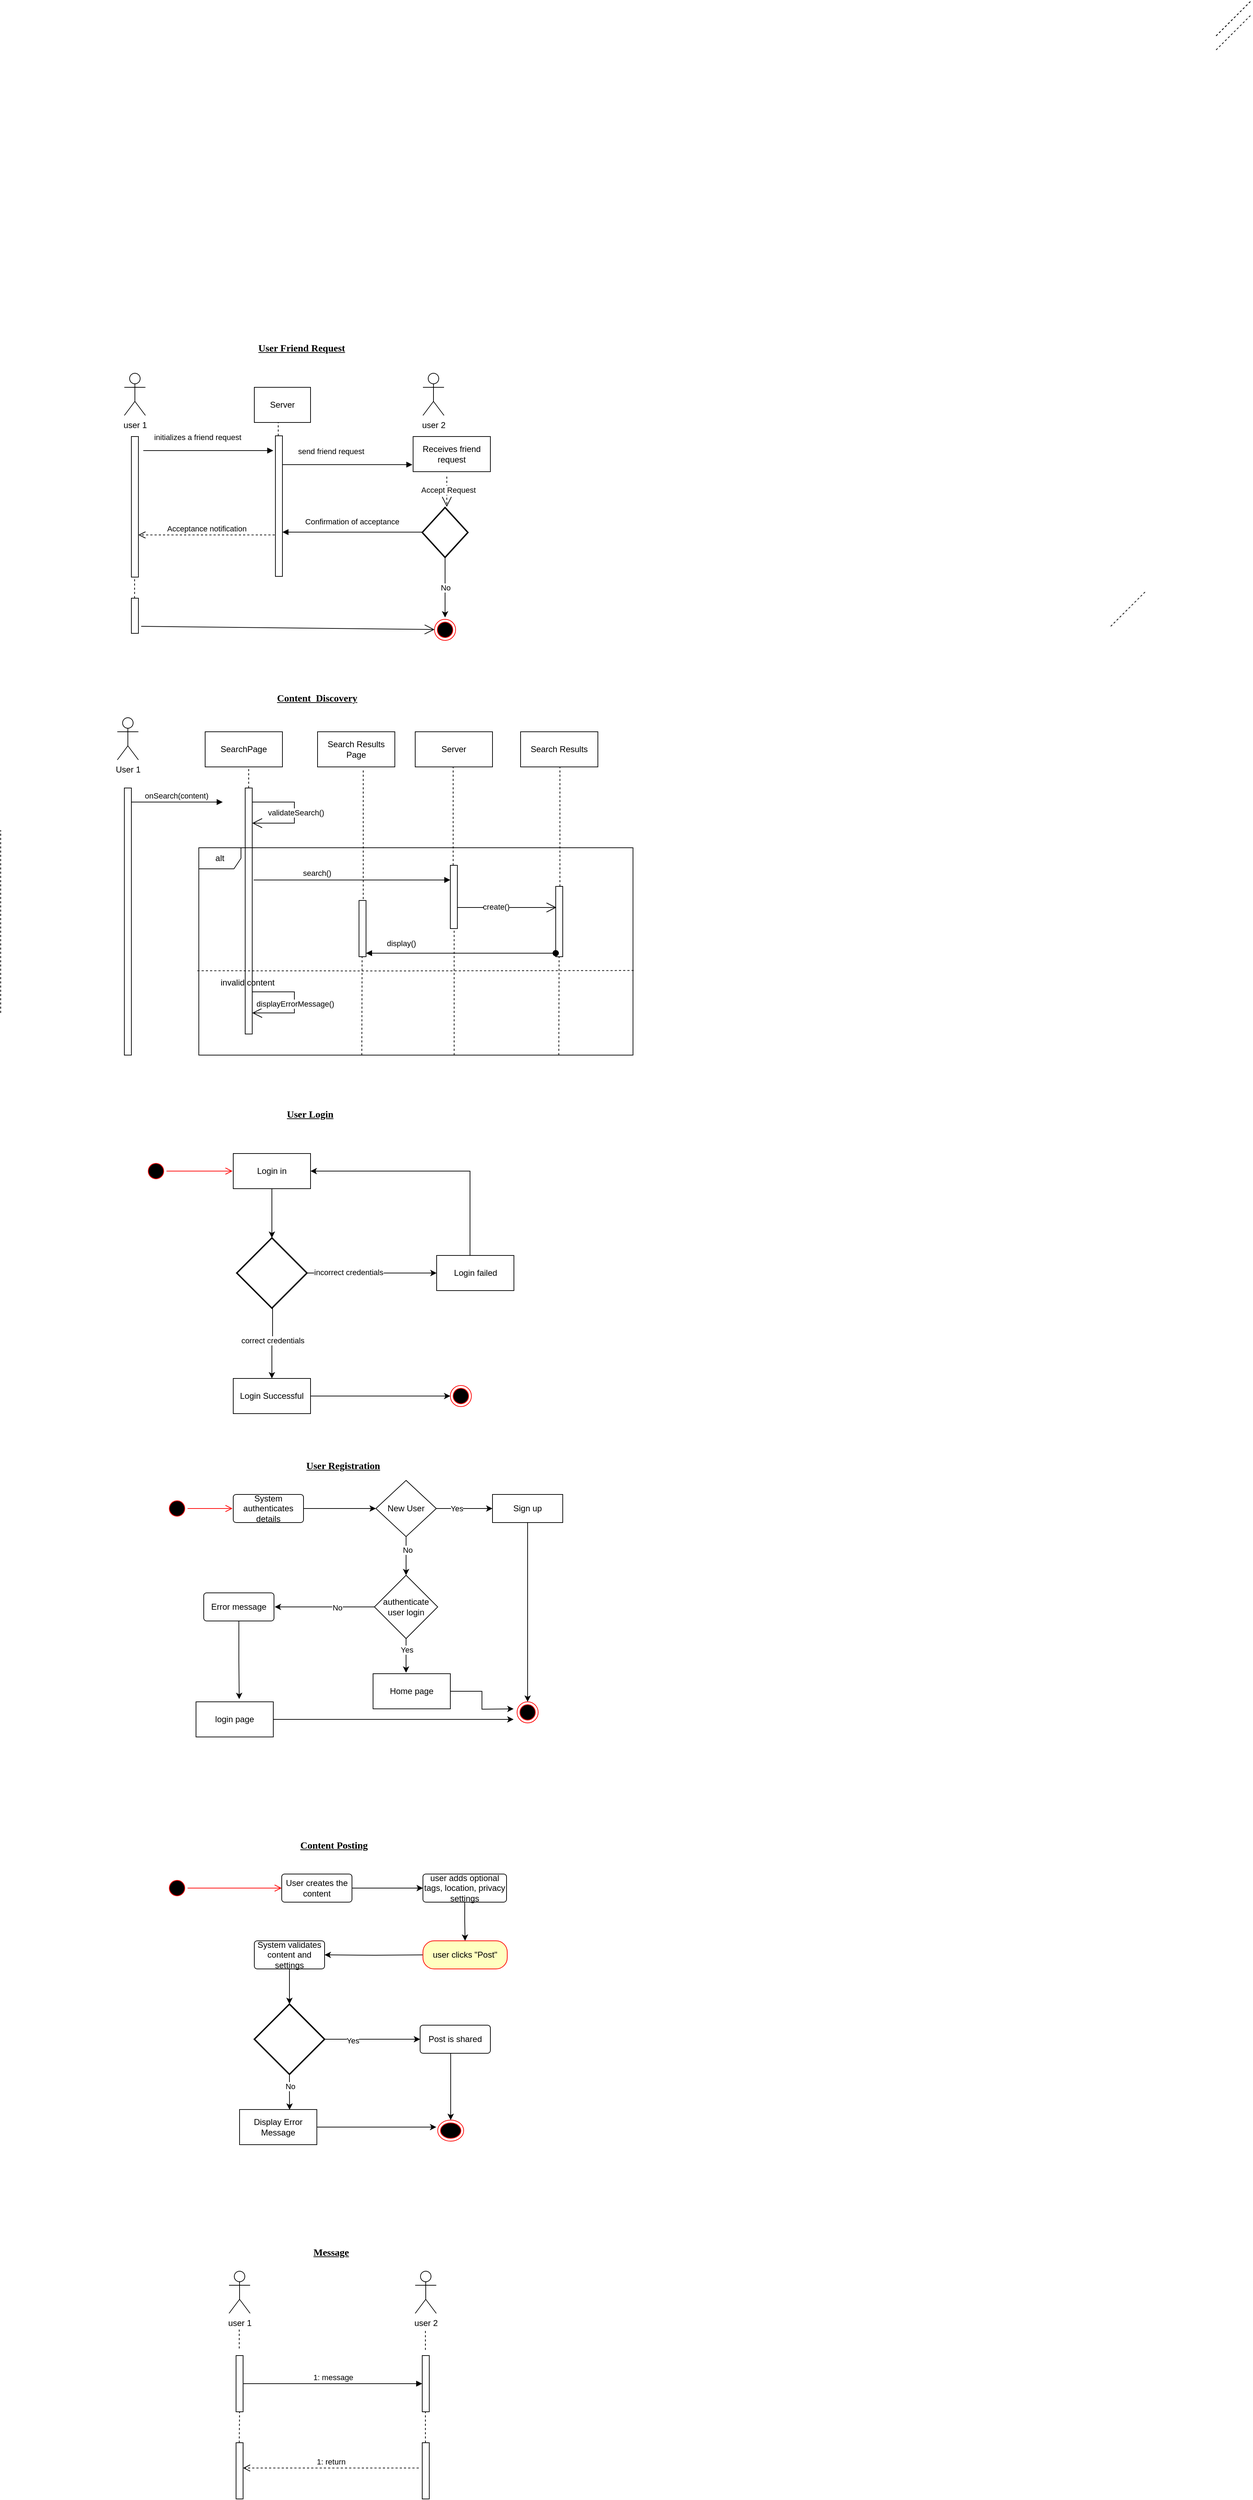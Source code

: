 <mxfile version="21.8.2" type="device">
  <diagram name="Page-1" id="k2Dj_frpBRqKJr_91Xw7">
    <mxGraphModel dx="880" dy="1578" grid="1" gridSize="10" guides="1" tooltips="1" connect="1" arrows="1" fold="1" page="1" pageScale="1" pageWidth="850" pageHeight="1100" math="0" shadow="0">
      <root>
        <mxCell id="0" />
        <mxCell id="1" parent="0" />
        <mxCell id="GFGAYdgl72mIqywiIJQ8-1" value="" style="html=1;points=[[0,0,0,0,5],[0,1,0,0,-5],[1,0,0,0,5],[1,1,0,0,-5]];perimeter=orthogonalPerimeter;outlineConnect=0;targetShapes=umlLifeline;portConstraint=eastwest;newEdgeStyle={&quot;curved&quot;:0,&quot;rounded&quot;:0};" parent="1" vertex="1">
          <mxGeometry x="216" y="210" width="10" height="200" as="geometry" />
        </mxCell>
        <mxCell id="GFGAYdgl72mIqywiIJQ8-2" value="onSearch(content)" style="html=1;verticalAlign=bottom;endArrow=block;curved=0;rounded=0;" parent="1" edge="1">
          <mxGeometry x="-0.015" relative="1" as="geometry">
            <mxPoint x="216" y="730" as="sourcePoint" />
            <mxPoint x="346" y="730" as="targetPoint" />
            <mxPoint as="offset" />
          </mxGeometry>
        </mxCell>
        <mxCell id="GFGAYdgl72mIqywiIJQ8-3" value="Acceptance notification" style="html=1;verticalAlign=bottom;endArrow=open;dashed=1;endSize=8;curved=0;rounded=0;" parent="1" target="GFGAYdgl72mIqywiIJQ8-1" edge="1">
          <mxGeometry relative="1" as="geometry">
            <mxPoint x="350" y="270" as="targetPoint" />
            <mxPoint x="420" y="350" as="sourcePoint" />
          </mxGeometry>
        </mxCell>
        <mxCell id="GFGAYdgl72mIqywiIJQ8-4" value="" style="html=1;points=[[0,0,0,0,5],[0,1,0,0,-5],[1,0,0,0,5],[1,1,0,0,-5]];perimeter=orthogonalPerimeter;outlineConnect=0;targetShapes=umlLifeline;portConstraint=eastwest;newEdgeStyle={&quot;curved&quot;:0,&quot;rounded&quot;:0};" parent="1" vertex="1">
          <mxGeometry x="421" y="209" width="10" height="200" as="geometry" />
        </mxCell>
        <mxCell id="GFGAYdgl72mIqywiIJQ8-5" value="" style="html=1;points=[[0,0,0,0,5],[0,1,0,0,-5],[1,0,0,0,5],[1,1,0,0,-5]];perimeter=orthogonalPerimeter;outlineConnect=0;targetShapes=umlLifeline;portConstraint=eastwest;newEdgeStyle={&quot;curved&quot;:0,&quot;rounded&quot;:0};" parent="1" vertex="1">
          <mxGeometry x="206" y="710" width="10" height="380" as="geometry" />
        </mxCell>
        <mxCell id="GFGAYdgl72mIqywiIJQ8-6" value="initializes a friend request" style="html=1;verticalAlign=bottom;endArrow=block;curved=0;rounded=0;" parent="1" edge="1">
          <mxGeometry x="-0.168" y="10" relative="1" as="geometry">
            <mxPoint x="233" y="230" as="sourcePoint" />
            <mxPoint x="418" y="230" as="targetPoint" />
            <mxPoint as="offset" />
          </mxGeometry>
        </mxCell>
        <mxCell id="GFGAYdgl72mIqywiIJQ8-7" value="user 1" style="shape=umlActor;verticalLabelPosition=bottom;verticalAlign=top;html=1;" parent="1" vertex="1">
          <mxGeometry x="206" y="120" width="30" height="60" as="geometry" />
        </mxCell>
        <mxCell id="GFGAYdgl72mIqywiIJQ8-8" value="user 2" style="shape=umlActor;verticalLabelPosition=bottom;verticalAlign=top;html=1;" parent="1" vertex="1">
          <mxGeometry x="631" y="120" width="30" height="60" as="geometry" />
        </mxCell>
        <mxCell id="GFGAYdgl72mIqywiIJQ8-10" value="send friend request" style="html=1;verticalAlign=bottom;endArrow=block;curved=0;rounded=0;" parent="1" edge="1">
          <mxGeometry x="-0.254" y="10" relative="1" as="geometry">
            <mxPoint x="431" y="250" as="sourcePoint" />
            <mxPoint x="616" y="250" as="targetPoint" />
            <mxPoint as="offset" />
          </mxGeometry>
        </mxCell>
        <mxCell id="GFGAYdgl72mIqywiIJQ8-13" value="Receives friend request" style="html=1;whiteSpace=wrap;" parent="1" vertex="1">
          <mxGeometry x="617" y="210" width="110" height="50" as="geometry" />
        </mxCell>
        <mxCell id="GFGAYdgl72mIqywiIJQ8-15" value="" style="endArrow=open;endSize=12;dashed=1;html=1;rounded=0;exitX=0.436;exitY=1.14;exitDx=0;exitDy=0;exitPerimeter=0;" parent="1" source="GFGAYdgl72mIqywiIJQ8-13" edge="1">
          <mxGeometry x="0.07" y="-5" width="160" relative="1" as="geometry">
            <mxPoint x="617" y="290" as="sourcePoint" />
            <mxPoint x="665" y="310" as="targetPoint" />
            <mxPoint as="offset" />
          </mxGeometry>
        </mxCell>
        <mxCell id="GFGAYdgl72mIqywiIJQ8-17" value="Accept Request" style="edgeLabel;html=1;align=center;verticalAlign=middle;resizable=0;points=[];" parent="GFGAYdgl72mIqywiIJQ8-15" vertex="1" connectable="0">
          <mxGeometry x="-0.116" y="2" relative="1" as="geometry">
            <mxPoint as="offset" />
          </mxGeometry>
        </mxCell>
        <mxCell id="GFGAYdgl72mIqywiIJQ8-28" value="" style="edgeStyle=orthogonalEdgeStyle;rounded=0;orthogonalLoop=1;jettySize=auto;html=1;" parent="1" source="GFGAYdgl72mIqywiIJQ8-16" edge="1">
          <mxGeometry relative="1" as="geometry">
            <mxPoint x="662.5" y="467.5" as="targetPoint" />
          </mxGeometry>
        </mxCell>
        <mxCell id="GFGAYdgl72mIqywiIJQ8-29" value="No" style="edgeLabel;html=1;align=center;verticalAlign=middle;resizable=0;points=[];" parent="GFGAYdgl72mIqywiIJQ8-28" vertex="1" connectable="0">
          <mxGeometry x="0.013" relative="1" as="geometry">
            <mxPoint as="offset" />
          </mxGeometry>
        </mxCell>
        <mxCell id="GFGAYdgl72mIqywiIJQ8-16" value="" style="strokeWidth=2;html=1;shape=mxgraph.flowchart.decision;whiteSpace=wrap;" parent="1" vertex="1">
          <mxGeometry x="630" y="311" width="65" height="71" as="geometry" />
        </mxCell>
        <mxCell id="GFGAYdgl72mIqywiIJQ8-18" value="Confirmation of acceptance" style="html=1;verticalAlign=bottom;endArrow=block;curved=0;rounded=0;" parent="1" edge="1">
          <mxGeometry x="0.01" y="-6" relative="1" as="geometry">
            <mxPoint x="631" y="346" as="sourcePoint" />
            <mxPoint x="431" y="346" as="targetPoint" />
            <mxPoint as="offset" />
          </mxGeometry>
        </mxCell>
        <mxCell id="GFGAYdgl72mIqywiIJQ8-30" value="Server" style="html=1;whiteSpace=wrap;" parent="1" vertex="1">
          <mxGeometry x="391" y="140" width="80" height="50" as="geometry" />
        </mxCell>
        <mxCell id="GFGAYdgl72mIqywiIJQ8-31" value="User 1" style="shape=umlActor;verticalLabelPosition=bottom;verticalAlign=top;html=1;" parent="1" vertex="1">
          <mxGeometry x="196" y="610" width="30" height="60" as="geometry" />
        </mxCell>
        <mxCell id="GFGAYdgl72mIqywiIJQ8-32" value="" style="html=1;points=[[0,0,0,0,5],[0,1,0,0,-5],[1,0,0,0,5],[1,1,0,0,-5]];perimeter=orthogonalPerimeter;outlineConnect=0;targetShapes=umlLifeline;portConstraint=eastwest;newEdgeStyle={&quot;curved&quot;:0,&quot;rounded&quot;:0};" parent="1" vertex="1">
          <mxGeometry x="378" y="710" width="10" height="350" as="geometry" />
        </mxCell>
        <mxCell id="GFGAYdgl72mIqywiIJQ8-33" value="" style="endArrow=open;endFill=1;endSize=12;html=1;rounded=0;" parent="1" source="GFGAYdgl72mIqywiIJQ8-32" target="GFGAYdgl72mIqywiIJQ8-32" edge="1">
          <mxGeometry width="160" relative="1" as="geometry">
            <mxPoint x="478" y="740" as="sourcePoint" />
            <mxPoint x="398" y="760" as="targetPoint" />
            <Array as="points">
              <mxPoint x="448" y="730" />
              <mxPoint x="448" y="760" />
            </Array>
          </mxGeometry>
        </mxCell>
        <mxCell id="g_V5Qm2-KfCFKTiSNF6y-1" value="validateSearch()" style="edgeLabel;html=1;align=center;verticalAlign=middle;resizable=0;points=[];" vertex="1" connectable="0" parent="GFGAYdgl72mIqywiIJQ8-33">
          <mxGeometry y="2" relative="1" as="geometry">
            <mxPoint as="offset" />
          </mxGeometry>
        </mxCell>
        <mxCell id="GFGAYdgl72mIqywiIJQ8-34" value="SearchPage" style="html=1;whiteSpace=wrap;" parent="1" vertex="1">
          <mxGeometry x="321" y="630" width="110" height="50" as="geometry" />
        </mxCell>
        <mxCell id="GFGAYdgl72mIqywiIJQ8-35" value="alt" style="shape=umlFrame;whiteSpace=wrap;html=1;pointerEvents=0;" parent="1" vertex="1">
          <mxGeometry x="312" y="795" width="618" height="295" as="geometry" />
        </mxCell>
        <mxCell id="GFGAYdgl72mIqywiIJQ8-36" value="Search Results Page" style="html=1;whiteSpace=wrap;" parent="1" vertex="1">
          <mxGeometry x="481" y="630" width="110" height="50" as="geometry" />
        </mxCell>
        <mxCell id="GFGAYdgl72mIqywiIJQ8-37" value="Server" style="html=1;whiteSpace=wrap;" parent="1" vertex="1">
          <mxGeometry x="620" y="630" width="110" height="50" as="geometry" />
        </mxCell>
        <mxCell id="GFGAYdgl72mIqywiIJQ8-38" value="Search Results" style="html=1;whiteSpace=wrap;" parent="1" vertex="1">
          <mxGeometry x="770" y="630" width="110" height="50" as="geometry" />
        </mxCell>
        <mxCell id="GFGAYdgl72mIqywiIJQ8-39" value="" style="html=1;points=[[0,0,0,0,5],[0,1,0,0,-5],[1,0,0,0,5],[1,1,0,0,-5]];perimeter=orthogonalPerimeter;outlineConnect=0;targetShapes=umlLifeline;portConstraint=eastwest;newEdgeStyle={&quot;curved&quot;:0,&quot;rounded&quot;:0};" parent="1" vertex="1">
          <mxGeometry x="540" y="870" width="10" height="80" as="geometry" />
        </mxCell>
        <mxCell id="GFGAYdgl72mIqywiIJQ8-40" value="" style="html=1;points=[[0,0,0,0,5],[0,1,0,0,-5],[1,0,0,0,5],[1,1,0,0,-5]];perimeter=orthogonalPerimeter;outlineConnect=0;targetShapes=umlLifeline;portConstraint=eastwest;newEdgeStyle={&quot;curved&quot;:0,&quot;rounded&quot;:0};" parent="1" vertex="1">
          <mxGeometry x="670" y="820" width="10" height="90" as="geometry" />
        </mxCell>
        <mxCell id="GFGAYdgl72mIqywiIJQ8-41" value="" style="html=1;points=[[0,0,0,0,5],[0,1,0,0,-5],[1,0,0,0,5],[1,1,0,0,-5]];perimeter=orthogonalPerimeter;outlineConnect=0;targetShapes=umlLifeline;portConstraint=eastwest;newEdgeStyle={&quot;curved&quot;:0,&quot;rounded&quot;:0};" parent="1" vertex="1">
          <mxGeometry x="820" y="850" width="10" height="100" as="geometry" />
        </mxCell>
        <mxCell id="GFGAYdgl72mIqywiIJQ8-43" value="" style="endArrow=open;endFill=1;endSize=12;html=1;rounded=0;" parent="1" edge="1">
          <mxGeometry width="160" relative="1" as="geometry">
            <mxPoint x="680" y="880" as="sourcePoint" />
            <mxPoint x="821" y="880" as="targetPoint" />
          </mxGeometry>
        </mxCell>
        <mxCell id="GFGAYdgl72mIqywiIJQ8-45" value="create()" style="edgeLabel;html=1;align=center;verticalAlign=middle;resizable=0;points=[];" parent="GFGAYdgl72mIqywiIJQ8-43" vertex="1" connectable="0">
          <mxGeometry x="-0.22" y="1" relative="1" as="geometry">
            <mxPoint as="offset" />
          </mxGeometry>
        </mxCell>
        <mxCell id="GFGAYdgl72mIqywiIJQ8-47" value="display()" style="html=1;verticalAlign=bottom;startArrow=oval;startFill=1;endArrow=block;startSize=8;curved=0;rounded=0;entryX=1;entryY=1;entryDx=0;entryDy=-5;entryPerimeter=0;exitX=0;exitY=1;exitDx=0;exitDy=-5;exitPerimeter=0;" parent="1" source="GFGAYdgl72mIqywiIJQ8-41" target="GFGAYdgl72mIqywiIJQ8-39" edge="1">
          <mxGeometry x="0.63" y="-5" width="60" relative="1" as="geometry">
            <mxPoint x="810" y="945" as="sourcePoint" />
            <mxPoint x="800" y="949" as="targetPoint" />
            <mxPoint as="offset" />
          </mxGeometry>
        </mxCell>
        <mxCell id="GFGAYdgl72mIqywiIJQ8-48" value="" style="endArrow=open;endFill=1;endSize=12;html=1;rounded=0;" parent="1" edge="1">
          <mxGeometry width="160" relative="1" as="geometry">
            <mxPoint x="388" y="1000" as="sourcePoint" />
            <mxPoint x="388" y="1030" as="targetPoint" />
            <Array as="points">
              <mxPoint x="448" y="1000" />
              <mxPoint x="448" y="1030" />
            </Array>
          </mxGeometry>
        </mxCell>
        <mxCell id="g_V5Qm2-KfCFKTiSNF6y-2" value="displayErrorMessage()" style="edgeLabel;html=1;align=center;verticalAlign=middle;resizable=0;points=[];" vertex="1" connectable="0" parent="GFGAYdgl72mIqywiIJQ8-48">
          <mxGeometry x="0.027" y="1" relative="1" as="geometry">
            <mxPoint as="offset" />
          </mxGeometry>
        </mxCell>
        <mxCell id="GFGAYdgl72mIqywiIJQ8-51" value="" style="endArrow=none;dashed=1;html=1;rounded=0;" parent="1" edge="1">
          <mxGeometry width="50" height="50" relative="1" as="geometry">
            <mxPoint x="1760" y="-340" as="sourcePoint" />
            <mxPoint x="1810" y="-390" as="targetPoint" />
          </mxGeometry>
        </mxCell>
        <mxCell id="GFGAYdgl72mIqywiIJQ8-52" value="" style="endArrow=none;dashed=1;html=1;rounded=0;" parent="1" edge="1">
          <mxGeometry width="50" height="50" relative="1" as="geometry">
            <mxPoint x="1760" y="-360" as="sourcePoint" />
            <mxPoint x="1810" y="-410" as="targetPoint" />
          </mxGeometry>
        </mxCell>
        <mxCell id="GFGAYdgl72mIqywiIJQ8-53" value="" style="endArrow=none;dashed=1;html=1;rounded=0;" parent="1" edge="1">
          <mxGeometry width="50" height="50" relative="1" as="geometry">
            <mxPoint x="1760" y="-360" as="sourcePoint" />
            <mxPoint x="1810" y="-410" as="targetPoint" />
          </mxGeometry>
        </mxCell>
        <mxCell id="GFGAYdgl72mIqywiIJQ8-54" value="" style="endArrow=none;dashed=1;html=1;rounded=0;" parent="1" edge="1">
          <mxGeometry width="50" height="50" relative="1" as="geometry">
            <mxPoint x="1610" y="480" as="sourcePoint" />
            <mxPoint x="1660" y="430" as="targetPoint" />
          </mxGeometry>
        </mxCell>
        <mxCell id="GFGAYdgl72mIqywiIJQ8-55" value="" style="endArrow=none;dashed=1;html=1;rounded=0;exitX=0;exitY=0;exitDx=0;exitDy=5;exitPerimeter=0;" parent="1" edge="1">
          <mxGeometry width="50" height="50" relative="1" as="geometry">
            <mxPoint x="546" y="868" as="sourcePoint" />
            <mxPoint x="546" y="683" as="targetPoint" />
          </mxGeometry>
        </mxCell>
        <mxCell id="GFGAYdgl72mIqywiIJQ8-56" value="" style="endArrow=none;dashed=1;html=1;rounded=0;" parent="1" edge="1">
          <mxGeometry width="50" height="50" relative="1" as="geometry">
            <mxPoint x="30" y="1030" as="sourcePoint" />
            <mxPoint x="30" y="770" as="targetPoint" />
          </mxGeometry>
        </mxCell>
        <mxCell id="GFGAYdgl72mIqywiIJQ8-57" value="" style="endArrow=none;dashed=1;html=1;rounded=0;" parent="1" edge="1">
          <mxGeometry width="50" height="50" relative="1" as="geometry">
            <mxPoint x="674" y="820" as="sourcePoint" />
            <mxPoint x="674" y="680" as="targetPoint" />
          </mxGeometry>
        </mxCell>
        <mxCell id="GFGAYdgl72mIqywiIJQ8-58" value="" style="endArrow=none;dashed=1;html=1;rounded=0;" parent="1" edge="1">
          <mxGeometry width="50" height="50" relative="1" as="geometry">
            <mxPoint x="826" y="850" as="sourcePoint" />
            <mxPoint x="826" y="680" as="targetPoint" />
          </mxGeometry>
        </mxCell>
        <mxCell id="GFGAYdgl72mIqywiIJQ8-59" value="" style="endArrow=none;dashed=1;html=1;rounded=0;entryX=1.004;entryY=0.592;entryDx=0;entryDy=0;entryPerimeter=0;" parent="1" target="GFGAYdgl72mIqywiIJQ8-35" edge="1">
          <mxGeometry width="50" height="50" relative="1" as="geometry">
            <mxPoint x="310" y="970" as="sourcePoint" />
            <mxPoint x="850" y="970.365" as="targetPoint" />
            <Array as="points">
              <mxPoint x="580" y="970.25" />
            </Array>
          </mxGeometry>
        </mxCell>
        <mxCell id="GFGAYdgl72mIqywiIJQ8-60" value="" style="endArrow=none;dashed=1;html=1;rounded=0;" parent="1" edge="1">
          <mxGeometry width="50" height="50" relative="1" as="geometry">
            <mxPoint x="544" y="1090" as="sourcePoint" />
            <mxPoint x="544.41" y="950" as="targetPoint" />
          </mxGeometry>
        </mxCell>
        <mxCell id="GFGAYdgl72mIqywiIJQ8-61" value="" style="endArrow=none;dashed=1;html=1;rounded=0;" parent="1" edge="1">
          <mxGeometry width="50" height="50" relative="1" as="geometry">
            <mxPoint x="824.41" y="1090" as="sourcePoint" />
            <mxPoint x="824.82" y="950" as="targetPoint" />
          </mxGeometry>
        </mxCell>
        <mxCell id="GFGAYdgl72mIqywiIJQ8-63" value="" style="endArrow=none;dashed=1;html=1;rounded=0;" parent="1" edge="1">
          <mxGeometry width="50" height="50" relative="1" as="geometry">
            <mxPoint x="675.41" y="1090" as="sourcePoint" />
            <mxPoint x="675.41" y="910" as="targetPoint" />
          </mxGeometry>
        </mxCell>
        <mxCell id="GFGAYdgl72mIqywiIJQ8-64" value="search()" style="html=1;verticalAlign=bottom;endArrow=block;curved=0;rounded=0;exitX=1.2;exitY=0.371;exitDx=0;exitDy=0;exitPerimeter=0;" parent="1" edge="1">
          <mxGeometry x="-0.357" y="1" width="80" relative="1" as="geometry">
            <mxPoint x="390.0" y="840.85" as="sourcePoint" />
            <mxPoint x="670" y="840.85" as="targetPoint" />
            <mxPoint as="offset" />
          </mxGeometry>
        </mxCell>
        <mxCell id="GFGAYdgl72mIqywiIJQ8-65" value="" style="endArrow=none;dashed=1;html=1;rounded=0;" parent="1" edge="1">
          <mxGeometry width="50" height="50" relative="1" as="geometry">
            <mxPoint x="383" y="710" as="sourcePoint" />
            <mxPoint x="383" y="680" as="targetPoint" />
          </mxGeometry>
        </mxCell>
        <mxCell id="GFGAYdgl72mIqywiIJQ8-66" value="" style="endArrow=none;dashed=1;html=1;rounded=0;" parent="1" edge="1">
          <mxGeometry width="50" height="50" relative="1" as="geometry">
            <mxPoint x="425" y="209" as="sourcePoint" />
            <mxPoint x="425" y="190" as="targetPoint" />
          </mxGeometry>
        </mxCell>
        <mxCell id="GFGAYdgl72mIqywiIJQ8-67" value="" style="ellipse;html=1;shape=endState;fillColor=#000000;strokeColor=#ff0000;" parent="1" vertex="1">
          <mxGeometry x="647.5" y="470" width="30" height="30" as="geometry" />
        </mxCell>
        <mxCell id="GFGAYdgl72mIqywiIJQ8-68" value="" style="html=1;points=[[0,0,0,0,5],[0,1,0,0,-5],[1,0,0,0,5],[1,1,0,0,-5]];perimeter=orthogonalPerimeter;outlineConnect=0;targetShapes=umlLifeline;portConstraint=eastwest;newEdgeStyle={&quot;curved&quot;:0,&quot;rounded&quot;:0};" parent="1" vertex="1">
          <mxGeometry x="216" y="440" width="10" height="50" as="geometry" />
        </mxCell>
        <mxCell id="GFGAYdgl72mIqywiIJQ8-69" value="" style="endArrow=none;dashed=1;html=1;rounded=0;" parent="1" source="GFGAYdgl72mIqywiIJQ8-68" edge="1">
          <mxGeometry width="50" height="50" relative="1" as="geometry">
            <mxPoint x="220.58" y="429" as="sourcePoint" />
            <mxPoint x="220.58" y="410" as="targetPoint" />
          </mxGeometry>
        </mxCell>
        <mxCell id="GFGAYdgl72mIqywiIJQ8-70" value="" style="endArrow=open;endFill=1;endSize=12;html=1;rounded=0;" parent="1" edge="1">
          <mxGeometry width="160" relative="1" as="geometry">
            <mxPoint x="230" y="480" as="sourcePoint" />
            <mxPoint x="647.5" y="484.58" as="targetPoint" />
          </mxGeometry>
        </mxCell>
        <mxCell id="GFGAYdgl72mIqywiIJQ8-74" value="" style="ellipse;html=1;shape=startState;fillColor=#000000;strokeColor=#ff0000;" parent="1" vertex="1">
          <mxGeometry x="236" y="1240" width="30" height="30" as="geometry" />
        </mxCell>
        <mxCell id="GFGAYdgl72mIqywiIJQ8-75" value="" style="edgeStyle=orthogonalEdgeStyle;html=1;verticalAlign=bottom;endArrow=open;endSize=8;strokeColor=#ff0000;rounded=0;" parent="1" source="GFGAYdgl72mIqywiIJQ8-74" edge="1">
          <mxGeometry relative="1" as="geometry">
            <mxPoint x="360" y="1255" as="targetPoint" />
          </mxGeometry>
        </mxCell>
        <mxCell id="GFGAYdgl72mIqywiIJQ8-80" style="edgeStyle=orthogonalEdgeStyle;rounded=0;orthogonalLoop=1;jettySize=auto;html=1;" parent="1" source="GFGAYdgl72mIqywiIJQ8-76" target="GFGAYdgl72mIqywiIJQ8-79" edge="1">
          <mxGeometry relative="1" as="geometry" />
        </mxCell>
        <mxCell id="GFGAYdgl72mIqywiIJQ8-76" value="Login in" style="html=1;whiteSpace=wrap;" parent="1" vertex="1">
          <mxGeometry x="361" y="1230" width="110" height="50" as="geometry" />
        </mxCell>
        <mxCell id="GFGAYdgl72mIqywiIJQ8-82" style="edgeStyle=orthogonalEdgeStyle;rounded=0;orthogonalLoop=1;jettySize=auto;html=1;entryX=0;entryY=0.5;entryDx=0;entryDy=0;" parent="1" source="GFGAYdgl72mIqywiIJQ8-79" target="GFGAYdgl72mIqywiIJQ8-81" edge="1">
          <mxGeometry relative="1" as="geometry" />
        </mxCell>
        <mxCell id="GFGAYdgl72mIqywiIJQ8-95" value="incorrect credentials" style="edgeLabel;html=1;align=center;verticalAlign=middle;resizable=0;points=[];" parent="GFGAYdgl72mIqywiIJQ8-82" vertex="1" connectable="0">
          <mxGeometry x="-0.362" y="1" relative="1" as="geometry">
            <mxPoint as="offset" />
          </mxGeometry>
        </mxCell>
        <mxCell id="GFGAYdgl72mIqywiIJQ8-84" style="edgeStyle=orthogonalEdgeStyle;rounded=0;orthogonalLoop=1;jettySize=auto;html=1;entryX=0.5;entryY=0;entryDx=0;entryDy=0;" parent="1" target="GFGAYdgl72mIqywiIJQ8-83" edge="1">
          <mxGeometry relative="1" as="geometry">
            <mxPoint x="416" y="1450" as="sourcePoint" />
            <Array as="points">
              <mxPoint x="417" y="1450" />
              <mxPoint x="417" y="1500" />
              <mxPoint x="416" y="1500" />
            </Array>
          </mxGeometry>
        </mxCell>
        <mxCell id="GFGAYdgl72mIqywiIJQ8-96" value="correct credentials" style="edgeLabel;html=1;align=center;verticalAlign=middle;resizable=0;points=[];" parent="GFGAYdgl72mIqywiIJQ8-84" vertex="1" connectable="0">
          <mxGeometry x="-0.091" relative="1" as="geometry">
            <mxPoint as="offset" />
          </mxGeometry>
        </mxCell>
        <mxCell id="GFGAYdgl72mIqywiIJQ8-79" value="" style="strokeWidth=2;html=1;shape=mxgraph.flowchart.decision;whiteSpace=wrap;" parent="1" vertex="1">
          <mxGeometry x="366" y="1350" width="100" height="100" as="geometry" />
        </mxCell>
        <mxCell id="GFGAYdgl72mIqywiIJQ8-94" style="edgeStyle=orthogonalEdgeStyle;rounded=0;orthogonalLoop=1;jettySize=auto;html=1;entryX=1;entryY=0.5;entryDx=0;entryDy=0;exitX=0.5;exitY=0;exitDx=0;exitDy=0;" parent="1" target="GFGAYdgl72mIqywiIJQ8-76" edge="1">
          <mxGeometry relative="1" as="geometry">
            <mxPoint x="503" y="1255" as="targetPoint" />
            <mxPoint x="737.5" y="1375" as="sourcePoint" />
            <Array as="points">
              <mxPoint x="695" y="1375" />
              <mxPoint x="695" y="1398" />
              <mxPoint x="698" y="1398" />
              <mxPoint x="698" y="1255" />
            </Array>
          </mxGeometry>
        </mxCell>
        <mxCell id="GFGAYdgl72mIqywiIJQ8-81" value="Login failed" style="html=1;whiteSpace=wrap;" parent="1" vertex="1">
          <mxGeometry x="650.5" y="1375" width="110" height="50" as="geometry" />
        </mxCell>
        <mxCell id="GFGAYdgl72mIqywiIJQ8-86" style="edgeStyle=orthogonalEdgeStyle;rounded=0;orthogonalLoop=1;jettySize=auto;html=1;entryX=0;entryY=0.5;entryDx=0;entryDy=0;" parent="1" source="GFGAYdgl72mIqywiIJQ8-83" target="GFGAYdgl72mIqywiIJQ8-85" edge="1">
          <mxGeometry relative="1" as="geometry" />
        </mxCell>
        <mxCell id="GFGAYdgl72mIqywiIJQ8-83" value="Login Successful" style="html=1;whiteSpace=wrap;" parent="1" vertex="1">
          <mxGeometry x="361" y="1550" width="110" height="50" as="geometry" />
        </mxCell>
        <mxCell id="GFGAYdgl72mIqywiIJQ8-85" value="" style="ellipse;html=1;shape=endState;fillColor=#000000;strokeColor=#ff0000;" parent="1" vertex="1">
          <mxGeometry x="670" y="1560" width="30" height="30" as="geometry" />
        </mxCell>
        <mxCell id="GFGAYdgl72mIqywiIJQ8-97" value="" style="ellipse;html=1;shape=startState;fillColor=#000000;strokeColor=#ff0000;" parent="1" vertex="1">
          <mxGeometry x="266" y="2260" width="30" height="30" as="geometry" />
        </mxCell>
        <mxCell id="GFGAYdgl72mIqywiIJQ8-98" value="" style="edgeStyle=orthogonalEdgeStyle;html=1;verticalAlign=bottom;endArrow=open;endSize=8;strokeColor=#ff0000;rounded=0;entryX=0;entryY=0.5;entryDx=0;entryDy=0;" parent="1" source="GFGAYdgl72mIqywiIJQ8-97" target="GFGAYdgl72mIqywiIJQ8-99" edge="1">
          <mxGeometry relative="1" as="geometry">
            <mxPoint x="410" y="2275" as="targetPoint" />
          </mxGeometry>
        </mxCell>
        <mxCell id="GFGAYdgl72mIqywiIJQ8-103" style="edgeStyle=orthogonalEdgeStyle;rounded=0;orthogonalLoop=1;jettySize=auto;html=1;entryX=0;entryY=0.5;entryDx=0;entryDy=0;" parent="1" source="GFGAYdgl72mIqywiIJQ8-99" target="GFGAYdgl72mIqywiIJQ8-100" edge="1">
          <mxGeometry relative="1" as="geometry" />
        </mxCell>
        <mxCell id="GFGAYdgl72mIqywiIJQ8-99" value="User creates the content" style="rounded=1;arcSize=10;whiteSpace=wrap;html=1;align=center;" parent="1" vertex="1">
          <mxGeometry x="430" y="2255" width="100" height="40" as="geometry" />
        </mxCell>
        <mxCell id="GFGAYdgl72mIqywiIJQ8-109" style="edgeStyle=orthogonalEdgeStyle;rounded=0;orthogonalLoop=1;jettySize=auto;html=1;entryX=0.5;entryY=0;entryDx=0;entryDy=0;" parent="1" source="GFGAYdgl72mIqywiIJQ8-100" target="GFGAYdgl72mIqywiIJQ8-107" edge="1">
          <mxGeometry relative="1" as="geometry" />
        </mxCell>
        <mxCell id="GFGAYdgl72mIqywiIJQ8-100" value="user adds optional tags, location, privacy settings" style="rounded=1;arcSize=10;whiteSpace=wrap;html=1;align=center;" parent="1" vertex="1">
          <mxGeometry x="631" y="2255" width="119" height="40" as="geometry" />
        </mxCell>
        <mxCell id="GFGAYdgl72mIqywiIJQ8-106" style="edgeStyle=orthogonalEdgeStyle;rounded=0;orthogonalLoop=1;jettySize=auto;html=1;entryX=1;entryY=0.5;entryDx=0;entryDy=0;" parent="1" target="GFGAYdgl72mIqywiIJQ8-102" edge="1">
          <mxGeometry relative="1" as="geometry">
            <mxPoint x="635" y="2370.0" as="sourcePoint" />
          </mxGeometry>
        </mxCell>
        <mxCell id="GFGAYdgl72mIqywiIJQ8-102" value="System validates content and settings" style="rounded=1;arcSize=10;whiteSpace=wrap;html=1;align=center;" parent="1" vertex="1">
          <mxGeometry x="391" y="2350" width="100" height="40" as="geometry" />
        </mxCell>
        <mxCell id="GFGAYdgl72mIqywiIJQ8-107" value="user clicks &quot;Post&quot;" style="rounded=1;whiteSpace=wrap;html=1;arcSize=40;fontColor=#000000;fillColor=#ffffc0;strokeColor=#ff0000;" parent="1" vertex="1">
          <mxGeometry x="631" y="2350" width="120" height="40" as="geometry" />
        </mxCell>
        <mxCell id="GFGAYdgl72mIqywiIJQ8-113" style="edgeStyle=orthogonalEdgeStyle;rounded=0;orthogonalLoop=1;jettySize=auto;html=1;entryX=0;entryY=0.5;entryDx=0;entryDy=0;" parent="1" source="GFGAYdgl72mIqywiIJQ8-110" target="GFGAYdgl72mIqywiIJQ8-112" edge="1">
          <mxGeometry relative="1" as="geometry" />
        </mxCell>
        <mxCell id="GFGAYdgl72mIqywiIJQ8-116" value="Yes" style="edgeLabel;html=1;align=center;verticalAlign=middle;resizable=0;points=[];" parent="GFGAYdgl72mIqywiIJQ8-113" vertex="1" connectable="0">
          <mxGeometry x="-0.409" y="-2" relative="1" as="geometry">
            <mxPoint as="offset" />
          </mxGeometry>
        </mxCell>
        <mxCell id="GFGAYdgl72mIqywiIJQ8-110" value="" style="strokeWidth=2;html=1;shape=mxgraph.flowchart.decision;whiteSpace=wrap;" parent="1" vertex="1">
          <mxGeometry x="391" y="2440" width="100" height="100" as="geometry" />
        </mxCell>
        <mxCell id="GFGAYdgl72mIqywiIJQ8-111" style="edgeStyle=orthogonalEdgeStyle;rounded=0;orthogonalLoop=1;jettySize=auto;html=1;entryX=0.5;entryY=0;entryDx=0;entryDy=0;entryPerimeter=0;" parent="1" source="GFGAYdgl72mIqywiIJQ8-102" target="GFGAYdgl72mIqywiIJQ8-110" edge="1">
          <mxGeometry relative="1" as="geometry" />
        </mxCell>
        <mxCell id="GFGAYdgl72mIqywiIJQ8-115" style="edgeStyle=orthogonalEdgeStyle;rounded=0;orthogonalLoop=1;jettySize=auto;html=1;entryX=0.5;entryY=0;entryDx=0;entryDy=0;" parent="1" source="GFGAYdgl72mIqywiIJQ8-112" target="GFGAYdgl72mIqywiIJQ8-114" edge="1">
          <mxGeometry relative="1" as="geometry">
            <mxPoint x="677" y="2590.0" as="targetPoint" />
            <Array as="points">
              <mxPoint x="671" y="2558" />
            </Array>
          </mxGeometry>
        </mxCell>
        <mxCell id="GFGAYdgl72mIqywiIJQ8-112" value="Post is shared" style="rounded=1;arcSize=10;whiteSpace=wrap;html=1;align=center;" parent="1" vertex="1">
          <mxGeometry x="627" y="2470" width="100" height="40" as="geometry" />
        </mxCell>
        <mxCell id="GFGAYdgl72mIqywiIJQ8-114" value="" style="ellipse;html=1;shape=endState;fillColor=#000000;strokeColor=#ff0000;" parent="1" vertex="1">
          <mxGeometry x="652" y="2605" width="37" height="30" as="geometry" />
        </mxCell>
        <mxCell id="GFGAYdgl72mIqywiIJQ8-118" style="edgeStyle=orthogonalEdgeStyle;rounded=0;orthogonalLoop=1;jettySize=auto;html=1;" parent="1" source="GFGAYdgl72mIqywiIJQ8-117" edge="1">
          <mxGeometry relative="1" as="geometry">
            <mxPoint x="650" y="2615" as="targetPoint" />
          </mxGeometry>
        </mxCell>
        <mxCell id="GFGAYdgl72mIqywiIJQ8-117" value="Display Error Message" style="html=1;whiteSpace=wrap;" parent="1" vertex="1">
          <mxGeometry x="370" y="2590" width="110" height="50" as="geometry" />
        </mxCell>
        <mxCell id="GFGAYdgl72mIqywiIJQ8-119" style="edgeStyle=orthogonalEdgeStyle;rounded=0;orthogonalLoop=1;jettySize=auto;html=1;exitX=0.5;exitY=1;exitDx=0;exitDy=0;exitPerimeter=0;entryX=0.647;entryY=0.007;entryDx=0;entryDy=0;entryPerimeter=0;" parent="1" source="GFGAYdgl72mIqywiIJQ8-110" target="GFGAYdgl72mIqywiIJQ8-117" edge="1">
          <mxGeometry relative="1" as="geometry" />
        </mxCell>
        <mxCell id="GFGAYdgl72mIqywiIJQ8-120" value="No" style="edgeLabel;html=1;align=center;verticalAlign=middle;resizable=0;points=[];" parent="GFGAYdgl72mIqywiIJQ8-119" vertex="1" connectable="0">
          <mxGeometry x="-0.327" y="1" relative="1" as="geometry">
            <mxPoint as="offset" />
          </mxGeometry>
        </mxCell>
        <mxCell id="GFGAYdgl72mIqywiIJQ8-121" value="" style="ellipse;html=1;shape=startState;fillColor=#000000;strokeColor=#ff0000;" parent="1" vertex="1">
          <mxGeometry x="266" y="1720" width="30" height="30" as="geometry" />
        </mxCell>
        <mxCell id="GFGAYdgl72mIqywiIJQ8-122" value="" style="edgeStyle=orthogonalEdgeStyle;html=1;verticalAlign=bottom;endArrow=open;endSize=8;strokeColor=#ff0000;rounded=0;" parent="1" source="GFGAYdgl72mIqywiIJQ8-121" edge="1">
          <mxGeometry relative="1" as="geometry">
            <mxPoint x="360" y="1735" as="targetPoint" />
          </mxGeometry>
        </mxCell>
        <mxCell id="GFGAYdgl72mIqywiIJQ8-123" value="System authenticates details" style="rounded=1;arcSize=10;whiteSpace=wrap;html=1;align=center;" parent="1" vertex="1">
          <mxGeometry x="361" y="1715" width="100" height="40" as="geometry" />
        </mxCell>
        <mxCell id="GFGAYdgl72mIqywiIJQ8-127" style="edgeStyle=orthogonalEdgeStyle;rounded=0;orthogonalLoop=1;jettySize=auto;html=1;entryX=0;entryY=0.5;entryDx=0;entryDy=0;" parent="1" source="GFGAYdgl72mIqywiIJQ8-124" target="GFGAYdgl72mIqywiIJQ8-126" edge="1">
          <mxGeometry relative="1" as="geometry" />
        </mxCell>
        <mxCell id="GFGAYdgl72mIqywiIJQ8-138" value="Yes" style="edgeLabel;html=1;align=center;verticalAlign=middle;resizable=0;points=[];" parent="GFGAYdgl72mIqywiIJQ8-127" vertex="1" connectable="0">
          <mxGeometry x="-0.283" relative="1" as="geometry">
            <mxPoint as="offset" />
          </mxGeometry>
        </mxCell>
        <mxCell id="GFGAYdgl72mIqywiIJQ8-131" style="edgeStyle=orthogonalEdgeStyle;rounded=0;orthogonalLoop=1;jettySize=auto;html=1;entryX=0.5;entryY=0;entryDx=0;entryDy=0;" parent="1" source="GFGAYdgl72mIqywiIJQ8-124" target="GFGAYdgl72mIqywiIJQ8-128" edge="1">
          <mxGeometry relative="1" as="geometry" />
        </mxCell>
        <mxCell id="GFGAYdgl72mIqywiIJQ8-137" value="No" style="edgeLabel;html=1;align=center;verticalAlign=middle;resizable=0;points=[];" parent="GFGAYdgl72mIqywiIJQ8-131" vertex="1" connectable="0">
          <mxGeometry x="-0.321" y="2" relative="1" as="geometry">
            <mxPoint as="offset" />
          </mxGeometry>
        </mxCell>
        <mxCell id="GFGAYdgl72mIqywiIJQ8-124" value="New User" style="rhombus;whiteSpace=wrap;html=1;" parent="1" vertex="1">
          <mxGeometry x="564" y="1695" width="86" height="80" as="geometry" />
        </mxCell>
        <mxCell id="GFGAYdgl72mIqywiIJQ8-125" style="edgeStyle=orthogonalEdgeStyle;rounded=0;orthogonalLoop=1;jettySize=auto;html=1;entryX=0;entryY=0.5;entryDx=0;entryDy=0;" parent="1" source="GFGAYdgl72mIqywiIJQ8-123" target="GFGAYdgl72mIqywiIJQ8-124" edge="1">
          <mxGeometry relative="1" as="geometry">
            <mxPoint x="540" y="1735" as="targetPoint" />
          </mxGeometry>
        </mxCell>
        <mxCell id="GFGAYdgl72mIqywiIJQ8-130" style="edgeStyle=orthogonalEdgeStyle;rounded=0;orthogonalLoop=1;jettySize=auto;html=1;entryX=0.5;entryY=0;entryDx=0;entryDy=0;" parent="1" source="GFGAYdgl72mIqywiIJQ8-126" target="GFGAYdgl72mIqywiIJQ8-129" edge="1">
          <mxGeometry relative="1" as="geometry" />
        </mxCell>
        <mxCell id="GFGAYdgl72mIqywiIJQ8-126" value="Sign up" style="whiteSpace=wrap;html=1;align=center;" parent="1" vertex="1">
          <mxGeometry x="730" y="1715" width="100" height="40" as="geometry" />
        </mxCell>
        <mxCell id="GFGAYdgl72mIqywiIJQ8-134" style="edgeStyle=orthogonalEdgeStyle;rounded=0;orthogonalLoop=1;jettySize=auto;html=1;" parent="1" source="GFGAYdgl72mIqywiIJQ8-128" edge="1">
          <mxGeometry relative="1" as="geometry">
            <mxPoint x="420" y="1875" as="targetPoint" />
          </mxGeometry>
        </mxCell>
        <mxCell id="GFGAYdgl72mIqywiIJQ8-136" value="No" style="edgeLabel;html=1;align=center;verticalAlign=middle;resizable=0;points=[];" parent="GFGAYdgl72mIqywiIJQ8-134" vertex="1" connectable="0">
          <mxGeometry x="-0.246" y="1" relative="1" as="geometry">
            <mxPoint as="offset" />
          </mxGeometry>
        </mxCell>
        <mxCell id="GFGAYdgl72mIqywiIJQ8-128" value="authenticate user login" style="rhombus;whiteSpace=wrap;html=1;" parent="1" vertex="1">
          <mxGeometry x="562" y="1830" width="90" height="90" as="geometry" />
        </mxCell>
        <mxCell id="GFGAYdgl72mIqywiIJQ8-129" value="" style="ellipse;html=1;shape=endState;fillColor=#000000;strokeColor=#ff0000;" parent="1" vertex="1">
          <mxGeometry x="765" y="2010" width="30" height="30" as="geometry" />
        </mxCell>
        <mxCell id="GFGAYdgl72mIqywiIJQ8-142" style="edgeStyle=orthogonalEdgeStyle;rounded=0;orthogonalLoop=1;jettySize=auto;html=1;" parent="1" source="GFGAYdgl72mIqywiIJQ8-132" edge="1">
          <mxGeometry relative="1" as="geometry">
            <mxPoint x="760" y="2035.0" as="targetPoint" />
          </mxGeometry>
        </mxCell>
        <mxCell id="GFGAYdgl72mIqywiIJQ8-132" value="login page" style="html=1;whiteSpace=wrap;" parent="1" vertex="1">
          <mxGeometry x="308" y="2010" width="110" height="50" as="geometry" />
        </mxCell>
        <mxCell id="GFGAYdgl72mIqywiIJQ8-133" value="Error message" style="rounded=1;arcSize=10;whiteSpace=wrap;html=1;align=center;" parent="1" vertex="1">
          <mxGeometry x="319" y="1855" width="100" height="40" as="geometry" />
        </mxCell>
        <mxCell id="GFGAYdgl72mIqywiIJQ8-135" style="edgeStyle=orthogonalEdgeStyle;rounded=0;orthogonalLoop=1;jettySize=auto;html=1;entryX=0.559;entryY=-0.077;entryDx=0;entryDy=0;entryPerimeter=0;" parent="1" source="GFGAYdgl72mIqywiIJQ8-133" target="GFGAYdgl72mIqywiIJQ8-132" edge="1">
          <mxGeometry relative="1" as="geometry" />
        </mxCell>
        <mxCell id="GFGAYdgl72mIqywiIJQ8-143" style="edgeStyle=orthogonalEdgeStyle;rounded=0;orthogonalLoop=1;jettySize=auto;html=1;" parent="1" source="GFGAYdgl72mIqywiIJQ8-139" edge="1">
          <mxGeometry relative="1" as="geometry">
            <mxPoint x="760" y="2020.0" as="targetPoint" />
          </mxGeometry>
        </mxCell>
        <mxCell id="GFGAYdgl72mIqywiIJQ8-139" value="Home page" style="html=1;whiteSpace=wrap;" parent="1" vertex="1">
          <mxGeometry x="560" y="1970" width="110" height="50" as="geometry" />
        </mxCell>
        <mxCell id="GFGAYdgl72mIqywiIJQ8-140" style="edgeStyle=orthogonalEdgeStyle;rounded=0;orthogonalLoop=1;jettySize=auto;html=1;entryX=0.427;entryY=-0.027;entryDx=0;entryDy=0;entryPerimeter=0;" parent="1" source="GFGAYdgl72mIqywiIJQ8-128" target="GFGAYdgl72mIqywiIJQ8-139" edge="1">
          <mxGeometry relative="1" as="geometry" />
        </mxCell>
        <mxCell id="GFGAYdgl72mIqywiIJQ8-141" value="Yes" style="edgeLabel;html=1;align=center;verticalAlign=middle;resizable=0;points=[];" parent="GFGAYdgl72mIqywiIJQ8-140" vertex="1" connectable="0">
          <mxGeometry x="-0.335" y="1" relative="1" as="geometry">
            <mxPoint as="offset" />
          </mxGeometry>
        </mxCell>
        <mxCell id="GFGAYdgl72mIqywiIJQ8-144" value="&lt;b&gt;&lt;u&gt;&lt;font style=&quot;font-size: 14px;&quot; face=&quot;Times New Roman&quot;&gt;Content&amp;nbsp; Discovery&lt;/font&gt;&lt;/u&gt;&lt;/b&gt;" style="text;html=1;align=center;verticalAlign=middle;resizable=0;points=[];autosize=1;strokeColor=none;fillColor=none;" parent="1" vertex="1">
          <mxGeometry x="410" y="568" width="140" height="30" as="geometry" />
        </mxCell>
        <mxCell id="GFGAYdgl72mIqywiIJQ8-145" value="&lt;b&gt;&lt;u&gt;&lt;font style=&quot;font-size: 14px;&quot; face=&quot;Times New Roman&quot;&gt;User Friend Request&lt;/font&gt;&lt;/u&gt;&lt;/b&gt;" style="text;html=1;align=center;verticalAlign=middle;resizable=0;points=[];autosize=1;strokeColor=none;fillColor=none;" parent="1" vertex="1">
          <mxGeometry x="383" y="70" width="150" height="30" as="geometry" />
        </mxCell>
        <mxCell id="GFGAYdgl72mIqywiIJQ8-146" value="&lt;b&gt;&lt;u&gt;&lt;font style=&quot;font-size: 14px;&quot; face=&quot;Times New Roman&quot;&gt;User Login&lt;/font&gt;&lt;/u&gt;&lt;/b&gt;" style="text;html=1;align=center;verticalAlign=middle;resizable=0;points=[];autosize=1;strokeColor=none;fillColor=none;" parent="1" vertex="1">
          <mxGeometry x="425" y="1160" width="90" height="30" as="geometry" />
        </mxCell>
        <mxCell id="GFGAYdgl72mIqywiIJQ8-147" value="&lt;b&gt;&lt;u&gt;&lt;font style=&quot;font-size: 14px;&quot; face=&quot;Times New Roman&quot;&gt;User Registration&lt;/font&gt;&lt;/u&gt;&lt;/b&gt;" style="text;html=1;align=center;verticalAlign=middle;resizable=0;points=[];autosize=1;strokeColor=none;fillColor=none;" parent="1" vertex="1">
          <mxGeometry x="452" y="1660" width="130" height="30" as="geometry" />
        </mxCell>
        <mxCell id="GFGAYdgl72mIqywiIJQ8-148" value="&lt;b&gt;&lt;u&gt;&lt;font style=&quot;font-size: 14px;&quot; face=&quot;Times New Roman&quot;&gt;Content Posting&lt;/font&gt;&lt;/u&gt;&lt;/b&gt;" style="text;html=1;align=center;verticalAlign=middle;resizable=0;points=[];autosize=1;strokeColor=none;fillColor=none;" parent="1" vertex="1">
          <mxGeometry x="444" y="2200" width="120" height="30" as="geometry" />
        </mxCell>
        <mxCell id="GFGAYdgl72mIqywiIJQ8-159" value="" style="html=1;points=[[0,0,0,0,5],[0,1,0,0,-5],[1,0,0,0,5],[1,1,0,0,-5]];perimeter=orthogonalPerimeter;outlineConnect=0;targetShapes=umlLifeline;portConstraint=eastwest;newEdgeStyle={&quot;curved&quot;:0,&quot;rounded&quot;:0};" parent="1" vertex="1">
          <mxGeometry x="365" y="2940" width="10" height="80" as="geometry" />
        </mxCell>
        <mxCell id="GFGAYdgl72mIqywiIJQ8-160" value="" style="html=1;points=[[0,0,0,0,5],[0,1,0,0,-5],[1,0,0,0,5],[1,1,0,0,-5]];perimeter=orthogonalPerimeter;outlineConnect=0;targetShapes=umlLifeline;portConstraint=eastwest;newEdgeStyle={&quot;curved&quot;:0,&quot;rounded&quot;:0};" parent="1" vertex="1">
          <mxGeometry x="630" y="2940" width="10" height="80" as="geometry" />
        </mxCell>
        <mxCell id="GFGAYdgl72mIqywiIJQ8-161" value="1: return" style="html=1;verticalAlign=bottom;endArrow=open;dashed=1;endSize=8;curved=0;rounded=0;" parent="1" target="GFGAYdgl72mIqywiIJQ8-162" edge="1">
          <mxGeometry relative="1" as="geometry">
            <mxPoint x="625" y="3100" as="sourcePoint" />
            <mxPoint x="455" y="3100" as="targetPoint" />
          </mxGeometry>
        </mxCell>
        <mxCell id="GFGAYdgl72mIqywiIJQ8-162" value="" style="html=1;points=[[0,0,0,0,5],[0,1,0,0,-5],[1,0,0,0,5],[1,1,0,0,-5]];perimeter=orthogonalPerimeter;outlineConnect=0;targetShapes=umlLifeline;portConstraint=eastwest;newEdgeStyle={&quot;curved&quot;:0,&quot;rounded&quot;:0};" parent="1" vertex="1">
          <mxGeometry x="365" y="3064" width="10" height="80" as="geometry" />
        </mxCell>
        <mxCell id="GFGAYdgl72mIqywiIJQ8-163" value="" style="html=1;points=[[0,0,0,0,5],[0,1,0,0,-5],[1,0,0,0,5],[1,1,0,0,-5]];perimeter=orthogonalPerimeter;outlineConnect=0;targetShapes=umlLifeline;portConstraint=eastwest;newEdgeStyle={&quot;curved&quot;:0,&quot;rounded&quot;:0};" parent="1" vertex="1">
          <mxGeometry x="630" y="3064" width="10" height="80" as="geometry" />
        </mxCell>
        <mxCell id="GFGAYdgl72mIqywiIJQ8-164" value="1: message" style="html=1;verticalAlign=bottom;endArrow=block;curved=0;rounded=0;" parent="1" source="GFGAYdgl72mIqywiIJQ8-159" target="GFGAYdgl72mIqywiIJQ8-160" edge="1">
          <mxGeometry width="80" relative="1" as="geometry">
            <mxPoint x="445" y="2960" as="sourcePoint" />
            <mxPoint x="625" y="2960" as="targetPoint" />
          </mxGeometry>
        </mxCell>
        <mxCell id="GFGAYdgl72mIqywiIJQ8-165" value="user 1" style="shape=umlActor;verticalLabelPosition=bottom;verticalAlign=top;html=1;" parent="1" vertex="1">
          <mxGeometry x="355" y="2820" width="30" height="60" as="geometry" />
        </mxCell>
        <mxCell id="GFGAYdgl72mIqywiIJQ8-166" value="user 2" style="shape=umlActor;verticalLabelPosition=bottom;verticalAlign=top;html=1;" parent="1" vertex="1">
          <mxGeometry x="620" y="2820" width="30" height="60" as="geometry" />
        </mxCell>
        <mxCell id="GFGAYdgl72mIqywiIJQ8-167" value="" style="endArrow=none;dashed=1;html=1;rounded=0;" parent="1" target="GFGAYdgl72mIqywiIJQ8-160" edge="1">
          <mxGeometry width="50" height="50" relative="1" as="geometry">
            <mxPoint x="634.5" y="3064" as="sourcePoint" />
            <mxPoint x="635" y="3030" as="targetPoint" />
          </mxGeometry>
        </mxCell>
        <mxCell id="GFGAYdgl72mIqywiIJQ8-168" value="" style="endArrow=none;dashed=1;html=1;rounded=0;" parent="1" edge="1">
          <mxGeometry width="50" height="50" relative="1" as="geometry">
            <mxPoint x="369.5" y="3064" as="sourcePoint" />
            <mxPoint x="370" y="3020" as="targetPoint" />
          </mxGeometry>
        </mxCell>
        <mxCell id="GFGAYdgl72mIqywiIJQ8-169" value="" style="endArrow=none;dashed=1;html=1;rounded=0;" parent="1" edge="1">
          <mxGeometry width="50" height="50" relative="1" as="geometry">
            <mxPoint x="634.5" y="2932" as="sourcePoint" />
            <mxPoint x="634.5" y="2902" as="targetPoint" />
          </mxGeometry>
        </mxCell>
        <mxCell id="GFGAYdgl72mIqywiIJQ8-170" value="" style="endArrow=none;dashed=1;html=1;rounded=0;" parent="1" edge="1">
          <mxGeometry width="50" height="50" relative="1" as="geometry">
            <mxPoint x="369.5" y="2930" as="sourcePoint" />
            <mxPoint x="369.5" y="2900" as="targetPoint" />
          </mxGeometry>
        </mxCell>
        <mxCell id="GFGAYdgl72mIqywiIJQ8-171" value="&lt;b&gt;&lt;u&gt;&lt;font style=&quot;font-size: 14px;&quot; face=&quot;Times New Roman&quot;&gt;Message&lt;/font&gt;&lt;/u&gt;&lt;/b&gt;" style="text;html=1;align=center;verticalAlign=middle;resizable=0;points=[];autosize=1;strokeColor=none;fillColor=none;" parent="1" vertex="1">
          <mxGeometry x="465" y="2779" width="70" height="30" as="geometry" />
        </mxCell>
        <mxCell id="g_V5Qm2-KfCFKTiSNF6y-3" value="invalid content" style="text;html=1;align=center;verticalAlign=middle;resizable=0;points=[];autosize=1;strokeColor=none;fillColor=none;" vertex="1" parent="1">
          <mxGeometry x="331" y="972" width="100" height="30" as="geometry" />
        </mxCell>
      </root>
    </mxGraphModel>
  </diagram>
</mxfile>
